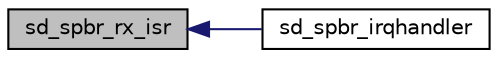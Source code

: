 digraph "sd_spbr_rx_isr"
{
  edge [fontname="Helvetica",fontsize="10",labelfontname="Helvetica",labelfontsize="10"];
  node [fontname="Helvetica",fontsize="10",shape=record];
  rankdir="LR";
  Node14 [label="sd_spbr_rx_isr",height=0.2,width=0.4,color="black", fillcolor="grey75", style="filled", fontcolor="black"];
  Node14 -> Node15 [dir="back",color="midnightblue",fontsize="10",style="solid",fontname="Helvetica"];
  Node15 [label="sd_spbr_irqhandler",height=0.2,width=0.4,color="black", fillcolor="white", style="filled",URL="$group___s_d___s_p_i___bridge.html#ga0ce7728ffce92e9931c22b9c54675ca7",tooltip="SPI Bridge Interrupt Handler Handle interrupt events on the SPI peripheral. "];
}
